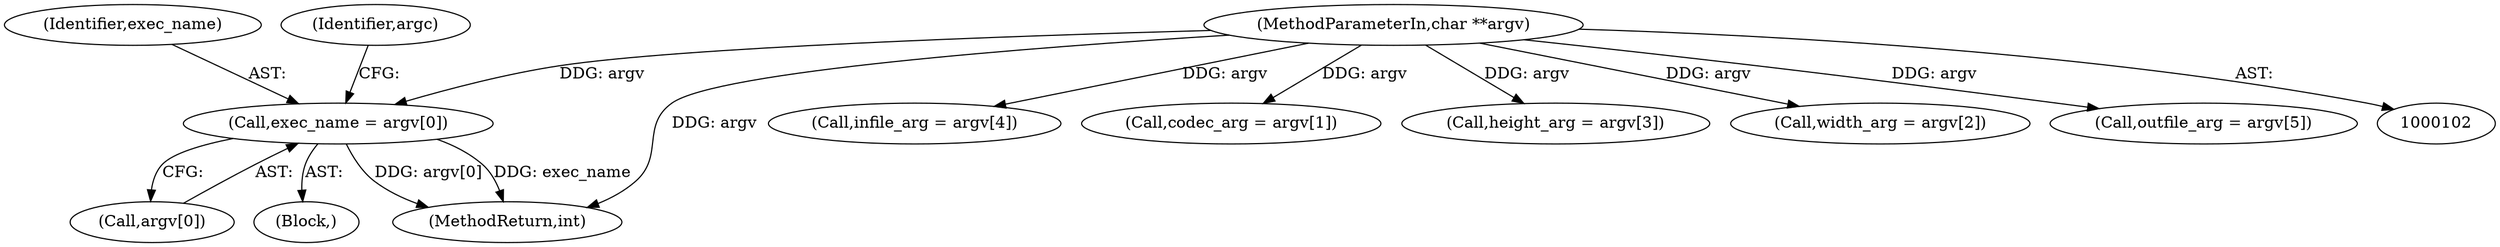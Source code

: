digraph "0_Android_5a9753fca56f0eeb9f61e342b2fccffc364f9426_18@array" {
"1000162" [label="(Call,exec_name = argv[0])"];
"1000104" [label="(MethodParameterIn,char **argv)"];
"1000163" [label="(Identifier,exec_name)"];
"1000152" [label="(Call,infile_arg = argv[4])"];
"1000104" [label="(MethodParameterIn,char **argv)"];
"1000164" [label="(Call,argv[0])"];
"1000137" [label="(Call,codec_arg = argv[1])"];
"1000147" [label="(Call,height_arg = argv[3])"];
"1000142" [label="(Call,width_arg = argv[2])"];
"1000105" [label="(Block,)"];
"1000162" [label="(Call,exec_name = argv[0])"];
"1000489" [label="(MethodReturn,int)"];
"1000169" [label="(Identifier,argc)"];
"1000157" [label="(Call,outfile_arg = argv[5])"];
"1000162" -> "1000105"  [label="AST: "];
"1000162" -> "1000164"  [label="CFG: "];
"1000163" -> "1000162"  [label="AST: "];
"1000164" -> "1000162"  [label="AST: "];
"1000169" -> "1000162"  [label="CFG: "];
"1000162" -> "1000489"  [label="DDG: argv[0]"];
"1000162" -> "1000489"  [label="DDG: exec_name"];
"1000104" -> "1000162"  [label="DDG: argv"];
"1000104" -> "1000102"  [label="AST: "];
"1000104" -> "1000489"  [label="DDG: argv"];
"1000104" -> "1000137"  [label="DDG: argv"];
"1000104" -> "1000142"  [label="DDG: argv"];
"1000104" -> "1000147"  [label="DDG: argv"];
"1000104" -> "1000152"  [label="DDG: argv"];
"1000104" -> "1000157"  [label="DDG: argv"];
}
